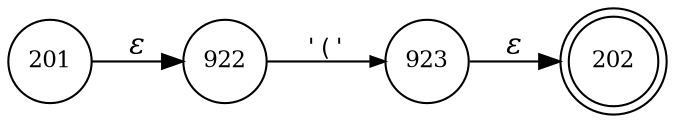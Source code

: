 digraph ATN {
rankdir=LR;
s202[fontsize=11, label="202", shape=doublecircle, fixedsize=true, width=.6];
s201[fontsize=11,label="201", shape=circle, fixedsize=true, width=.55, peripheries=1];
s922[fontsize=11,label="922", shape=circle, fixedsize=true, width=.55, peripheries=1];
s923[fontsize=11,label="923", shape=circle, fixedsize=true, width=.55, peripheries=1];
s201 -> s922 [fontname="Times-Italic", label="&epsilon;"];
s922 -> s923 [fontsize=11, fontname="Courier", arrowsize=.7, label = "'('", arrowhead = normal];
s923 -> s202 [fontname="Times-Italic", label="&epsilon;"];
}